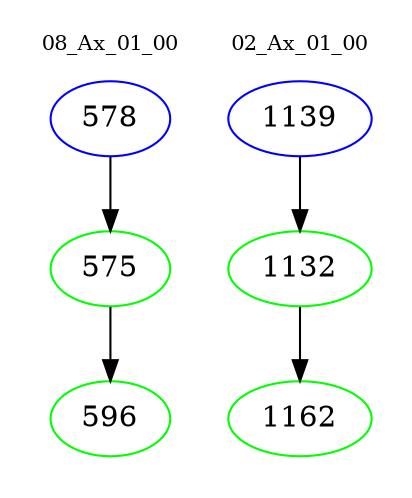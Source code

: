 digraph{
subgraph cluster_0 {
color = white
label = "08_Ax_01_00";
fontsize=10;
T0_578 [label="578", color="blue"]
T0_578 -> T0_575 [color="black"]
T0_575 [label="575", color="green"]
T0_575 -> T0_596 [color="black"]
T0_596 [label="596", color="green"]
}
subgraph cluster_1 {
color = white
label = "02_Ax_01_00";
fontsize=10;
T1_1139 [label="1139", color="blue"]
T1_1139 -> T1_1132 [color="black"]
T1_1132 [label="1132", color="green"]
T1_1132 -> T1_1162 [color="black"]
T1_1162 [label="1162", color="green"]
}
}
